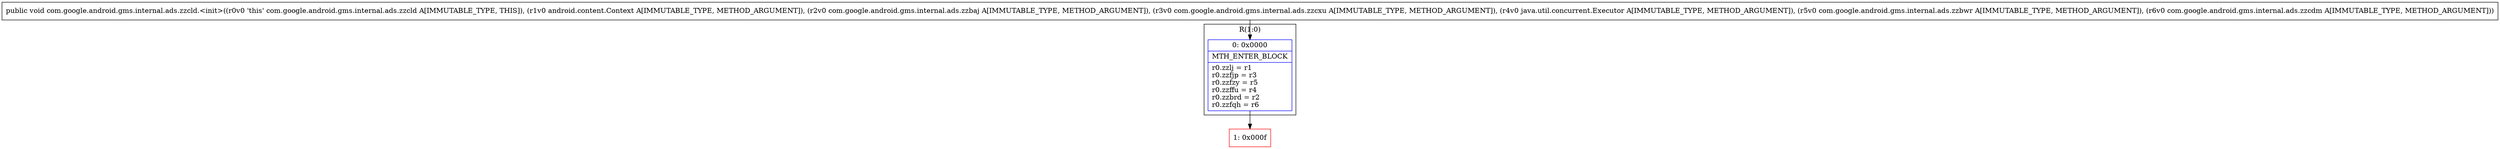 digraph "CFG forcom.google.android.gms.internal.ads.zzcld.\<init\>(Landroid\/content\/Context;Lcom\/google\/android\/gms\/internal\/ads\/zzbaj;Lcom\/google\/android\/gms\/internal\/ads\/zzcxu;Ljava\/util\/concurrent\/Executor;Lcom\/google\/android\/gms\/internal\/ads\/zzbwr;Lcom\/google\/android\/gms\/internal\/ads\/zzcdm;)V" {
subgraph cluster_Region_524695912 {
label = "R(1:0)";
node [shape=record,color=blue];
Node_0 [shape=record,label="{0\:\ 0x0000|MTH_ENTER_BLOCK\l|r0.zzlj = r1\lr0.zzfjp = r3\lr0.zzfzy = r5\lr0.zzffu = r4\lr0.zzbrd = r2\lr0.zzfqh = r6\l}"];
}
Node_1 [shape=record,color=red,label="{1\:\ 0x000f}"];
MethodNode[shape=record,label="{public void com.google.android.gms.internal.ads.zzcld.\<init\>((r0v0 'this' com.google.android.gms.internal.ads.zzcld A[IMMUTABLE_TYPE, THIS]), (r1v0 android.content.Context A[IMMUTABLE_TYPE, METHOD_ARGUMENT]), (r2v0 com.google.android.gms.internal.ads.zzbaj A[IMMUTABLE_TYPE, METHOD_ARGUMENT]), (r3v0 com.google.android.gms.internal.ads.zzcxu A[IMMUTABLE_TYPE, METHOD_ARGUMENT]), (r4v0 java.util.concurrent.Executor A[IMMUTABLE_TYPE, METHOD_ARGUMENT]), (r5v0 com.google.android.gms.internal.ads.zzbwr A[IMMUTABLE_TYPE, METHOD_ARGUMENT]), (r6v0 com.google.android.gms.internal.ads.zzcdm A[IMMUTABLE_TYPE, METHOD_ARGUMENT])) }"];
MethodNode -> Node_0;
Node_0 -> Node_1;
}

